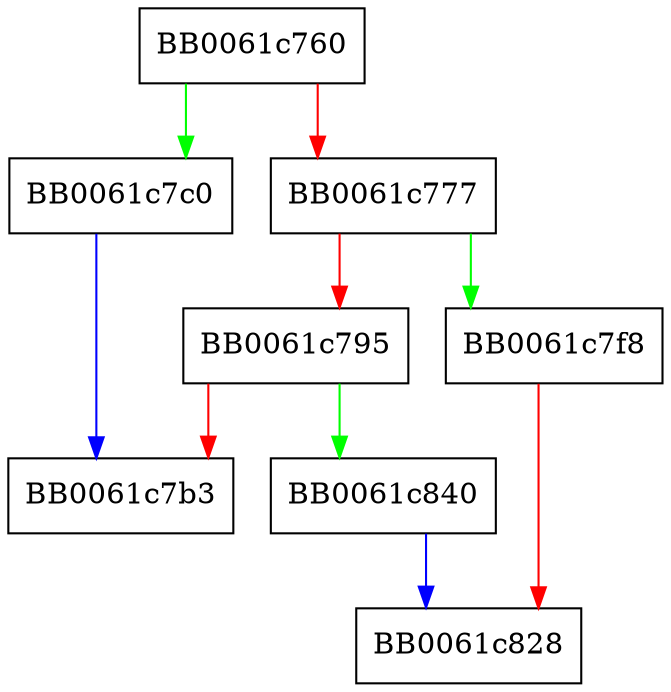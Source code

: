 digraph PKCS12_pack_p7data {
  node [shape="box"];
  graph [splines=ortho];
  BB0061c760 -> BB0061c7c0 [color="green"];
  BB0061c760 -> BB0061c777 [color="red"];
  BB0061c777 -> BB0061c7f8 [color="green"];
  BB0061c777 -> BB0061c795 [color="red"];
  BB0061c795 -> BB0061c840 [color="green"];
  BB0061c795 -> BB0061c7b3 [color="red"];
  BB0061c7c0 -> BB0061c7b3 [color="blue"];
  BB0061c7f8 -> BB0061c828 [color="red"];
  BB0061c840 -> BB0061c828 [color="blue"];
}